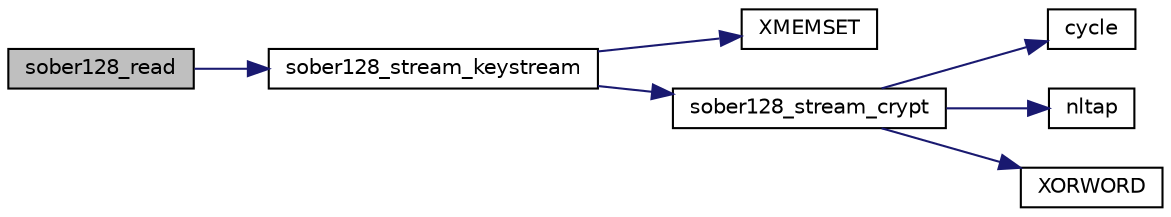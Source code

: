 digraph "sober128_read"
{
 // LATEX_PDF_SIZE
  edge [fontname="Helvetica",fontsize="10",labelfontname="Helvetica",labelfontsize="10"];
  node [fontname="Helvetica",fontsize="10",shape=record];
  rankdir="LR";
  Node45 [label="sober128_read",height=0.2,width=0.4,color="black", fillcolor="grey75", style="filled", fontcolor="black",tooltip="Read from the PRNG."];
  Node45 -> Node46 [color="midnightblue",fontsize="10",style="solid",fontname="Helvetica"];
  Node46 [label="sober128_stream_keystream",height=0.2,width=0.4,color="black", fillcolor="white", style="filled",URL="$sober128__stream_8c.html#a8f44e316ae3d51801843156a64966a34",tooltip=" "];
  Node46 -> Node47 [color="midnightblue",fontsize="10",style="solid",fontname="Helvetica"];
  Node47 [label="XMEMSET",height=0.2,width=0.4,color="black", fillcolor="white", style="filled",URL="$tomcrypt__cfg_8h.html#aa3c34a6f6c61de7da9258b5a30e32c2f",tooltip=" "];
  Node46 -> Node48 [color="midnightblue",fontsize="10",style="solid",fontname="Helvetica"];
  Node48 [label="sober128_stream_crypt",height=0.2,width=0.4,color="black", fillcolor="white", style="filled",URL="$sober128__stream_8c.html#ae518d65a1bd918959e0d52e3f7d963de",tooltip="Encrypt (or decrypt) bytes of ciphertext (or plaintext) with Sober128."];
  Node48 -> Node49 [color="midnightblue",fontsize="10",style="solid",fontname="Helvetica"];
  Node49 [label="cycle",height=0.2,width=0.4,color="black", fillcolor="white", style="filled",URL="$sober128__stream_8c.html#a5ee309e1f2da8afec6f25f826763f55d",tooltip=" "];
  Node48 -> Node50 [color="midnightblue",fontsize="10",style="solid",fontname="Helvetica"];
  Node50 [label="nltap",height=0.2,width=0.4,color="black", fillcolor="white", style="filled",URL="$sober128__stream_8c.html#aa40918d0bb77cd616f54d859fe3ceb34",tooltip=" "];
  Node48 -> Node51 [color="midnightblue",fontsize="10",style="solid",fontname="Helvetica"];
  Node51 [label="XORWORD",height=0.2,width=0.4,color="black", fillcolor="white", style="filled",URL="$sober128__stream_8c.html#a272d26d71ca3e6dd2b4282302c91e5bd",tooltip=" "];
}
